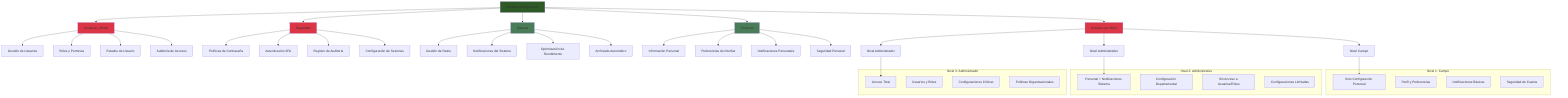 graph TB
    A[Ventana Configuración] --> B[Usuarios y Roles]
    A --> C[Seguridad]
    A --> D[Sistema]
    A --> E[Personal]
    A --> F[Accesos por Nivel]
    
    B --> B1[Gestión de Usuarios]
    B --> B2[Roles y Permisos]
    B --> B3[Estados de Usuario]
    B --> B4[Auditoría de Accesos]
    
    C --> C1[Políticas de Contraseña]
    C --> C2[Autenticación 2FA]
    C --> C3[Registro de Auditoría]
    C --> C4[Configuración de Sesiones]
    
    D --> D1[Gestión de Datos]
    D --> D2[Notificaciones del Sistema]
    D --> D3[Optimización de Rendimiento]
    D --> D4[Archivado Automático]
    
    E --> E1[Información Personal]
    E --> E2[Preferencias de Interfaz]
    E --> E3[Notificaciones Personales]
    E --> E4[Seguridad Personal]
    
    F --> F1[Nivel Campo]
    F --> F2[Nivel Administrativo]
    F --> F3[Nivel Administrador]
    
    %% Nivel Campo
    subgraph "Nivel 1: Campo"
        G1[Solo Configuración Personal]
        G2[Perfil y Preferencias]
        G3[Notificaciones Básicas]
        G4[Seguridad de Cuenta]
    end
    
    %% Nivel Administrativo
    subgraph "Nivel 2: Administrativo"
        H1[Personal + Notificaciones Sistema]
        H2[Configuración Departamental]
        H3[Sin Acceso a Usuarios/Roles]
        H4[Configuraciones Limitadas]
    end
    
    %% Nivel Administrador
    subgraph "Nivel 3: Administrador"
        I1[Acceso Total]
        I2[Usuarios y Roles]
        I3[Configuraciones Críticas]
        I4[Políticas Organizacionales]
    end
    
    F1 --> G1
    F2 --> H1
    F3 --> I1
    
    style A fill:#2d5a27
    style B fill:#dc3545
    style C fill:#dc3545
    style D fill:#4a7c59
    style E fill:#4a7c59
    style F fill:#dc3545